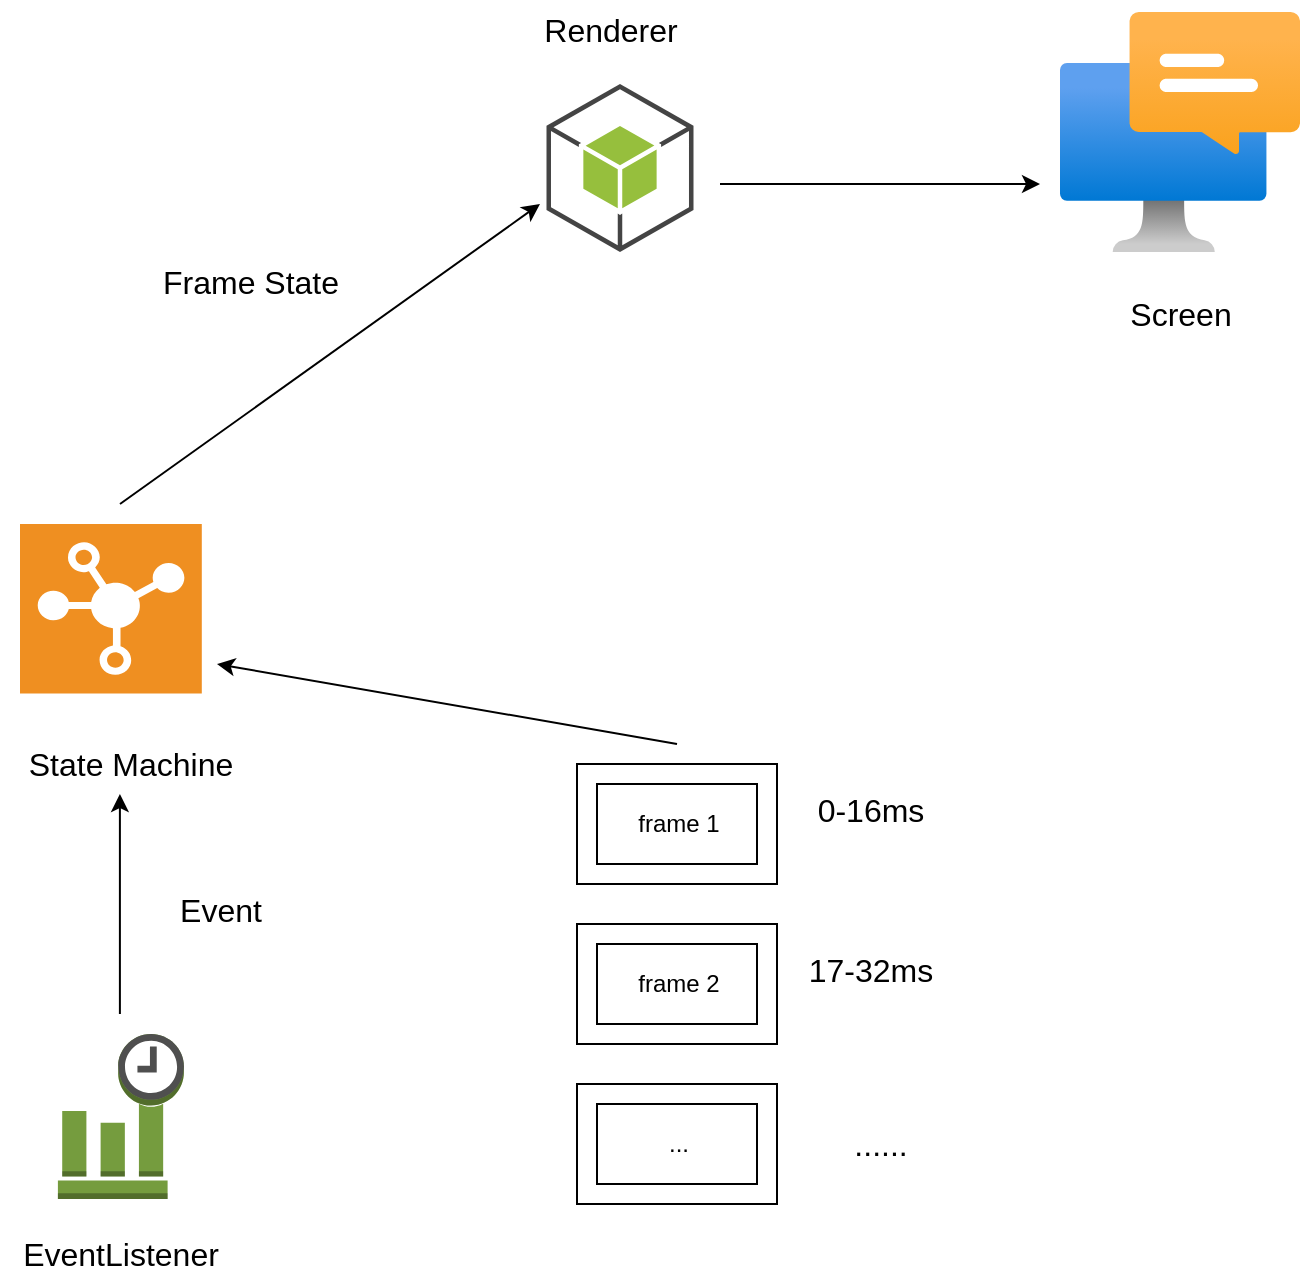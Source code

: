 <mxfile version="22.0.5" type="device">
  <diagram name="第 1 页" id="oTgaZx2ObL2fwK0BeYJO">
    <mxGraphModel dx="1426" dy="793" grid="1" gridSize="10" guides="1" tooltips="1" connect="1" arrows="1" fold="1" page="1" pageScale="1" pageWidth="827" pageHeight="1169" math="0" shadow="0">
      <root>
        <mxCell id="0" />
        <mxCell id="1" parent="0" />
        <mxCell id="lXxSHWC21x2mztbamWsk-1" value="" style="outlineConnect=0;dashed=0;verticalLabelPosition=bottom;verticalAlign=top;align=center;html=1;shape=mxgraph.aws3.event_time_based;fillColor=#759C3E;gradientColor=none;" vertex="1" parent="1">
          <mxGeometry x="128.95" y="585" width="63" height="82.5" as="geometry" />
        </mxCell>
        <mxCell id="lXxSHWC21x2mztbamWsk-2" value="" style="image;aspect=fixed;html=1;points=[];align=center;fontSize=12;image=img/lib/azure2/other/Windows_Notification_Services.svg;" vertex="1" parent="1">
          <mxGeometry x="630" y="74" width="120" height="120" as="geometry" />
        </mxCell>
        <mxCell id="lXxSHWC21x2mztbamWsk-4" value="" style="verticalLabelPosition=bottom;verticalAlign=top;html=1;shape=mxgraph.basic.frame;dx=10;whiteSpace=wrap;" vertex="1" parent="1">
          <mxGeometry x="388.5" y="450" width="100" height="60" as="geometry" />
        </mxCell>
        <mxCell id="lXxSHWC21x2mztbamWsk-5" value="" style="verticalLabelPosition=bottom;verticalAlign=top;html=1;shape=mxgraph.basic.frame;dx=10;whiteSpace=wrap;" vertex="1" parent="1">
          <mxGeometry x="388.5" y="530" width="100" height="60" as="geometry" />
        </mxCell>
        <mxCell id="lXxSHWC21x2mztbamWsk-6" value="" style="verticalLabelPosition=bottom;verticalAlign=top;html=1;shape=mxgraph.basic.frame;dx=10;whiteSpace=wrap;" vertex="1" parent="1">
          <mxGeometry x="388.5" y="610" width="100" height="60" as="geometry" />
        </mxCell>
        <mxCell id="lXxSHWC21x2mztbamWsk-7" value="&lt;font style=&quot;font-size: 16px;&quot;&gt;0-16ms&lt;/font&gt;" style="text;html=1;align=center;verticalAlign=middle;resizable=0;points=[];autosize=1;strokeColor=none;fillColor=none;" vertex="1" parent="1">
          <mxGeometry x="494.5" y="458" width="80" height="30" as="geometry" />
        </mxCell>
        <mxCell id="lXxSHWC21x2mztbamWsk-8" value="&lt;font style=&quot;font-size: 16px;&quot;&gt;17-32ms&lt;/font&gt;" style="text;html=1;align=center;verticalAlign=middle;resizable=0;points=[];autosize=1;strokeColor=none;fillColor=none;" vertex="1" parent="1">
          <mxGeometry x="489.5" y="538" width="90" height="30" as="geometry" />
        </mxCell>
        <mxCell id="lXxSHWC21x2mztbamWsk-9" value="&lt;font style=&quot;font-size: 16px;&quot;&gt;......&lt;/font&gt;" style="text;html=1;align=center;verticalAlign=middle;resizable=0;points=[];autosize=1;strokeColor=none;fillColor=none;" vertex="1" parent="1">
          <mxGeometry x="514.5" y="625" width="50" height="30" as="geometry" />
        </mxCell>
        <mxCell id="lXxSHWC21x2mztbamWsk-12" value="frame 1" style="text;html=1;align=center;verticalAlign=middle;resizable=0;points=[];autosize=1;strokeColor=none;fillColor=none;" vertex="1" parent="1">
          <mxGeometry x="408.5" y="465" width="60" height="30" as="geometry" />
        </mxCell>
        <mxCell id="lXxSHWC21x2mztbamWsk-13" value="frame 2" style="text;html=1;align=center;verticalAlign=middle;resizable=0;points=[];autosize=1;strokeColor=none;fillColor=none;" vertex="1" parent="1">
          <mxGeometry x="408.5" y="545" width="60" height="30" as="geometry" />
        </mxCell>
        <mxCell id="lXxSHWC21x2mztbamWsk-14" value="" style="outlineConnect=0;dashed=0;verticalLabelPosition=bottom;verticalAlign=top;align=center;html=1;shape=mxgraph.aws3.android;fillColor=#96BF3D;gradientColor=none;" vertex="1" parent="1">
          <mxGeometry x="373.25" y="110" width="73.5" height="84" as="geometry" />
        </mxCell>
        <mxCell id="lXxSHWC21x2mztbamWsk-15" value="" style="endArrow=classic;html=1;rounded=0;" edge="1" parent="1">
          <mxGeometry width="50" height="50" relative="1" as="geometry">
            <mxPoint x="438.5" y="440" as="sourcePoint" />
            <mxPoint x="208.5" y="400" as="targetPoint" />
          </mxGeometry>
        </mxCell>
        <mxCell id="lXxSHWC21x2mztbamWsk-16" value="&lt;font style=&quot;font-size: 16px;&quot;&gt;Renderer&lt;/font&gt;" style="text;html=1;align=center;verticalAlign=middle;resizable=0;points=[];autosize=1;strokeColor=none;fillColor=none;" vertex="1" parent="1">
          <mxGeometry x="360" y="68" width="90" height="30" as="geometry" />
        </mxCell>
        <mxCell id="lXxSHWC21x2mztbamWsk-17" value="" style="endArrow=classic;html=1;rounded=0;" edge="1" parent="1">
          <mxGeometry width="50" height="50" relative="1" as="geometry">
            <mxPoint x="460" y="160" as="sourcePoint" />
            <mxPoint x="620" y="160" as="targetPoint" />
          </mxGeometry>
        </mxCell>
        <mxCell id="lXxSHWC21x2mztbamWsk-18" value="&lt;font style=&quot;font-size: 16px;&quot;&gt;Screen&lt;/font&gt;" style="text;html=1;align=center;verticalAlign=middle;resizable=0;points=[];autosize=1;strokeColor=none;fillColor=none;" vertex="1" parent="1">
          <mxGeometry x="655" y="210" width="70" height="30" as="geometry" />
        </mxCell>
        <mxCell id="lXxSHWC21x2mztbamWsk-19" value="&lt;font style=&quot;font-size: 16px;&quot;&gt;EventListener&lt;/font&gt;" style="text;html=1;align=center;verticalAlign=middle;resizable=0;points=[];autosize=1;strokeColor=none;fillColor=none;" vertex="1" parent="1">
          <mxGeometry x="100.45" y="680" width="120" height="30" as="geometry" />
        </mxCell>
        <mxCell id="lXxSHWC21x2mztbamWsk-20" value="" style="pointerEvents=1;shadow=0;dashed=0;html=1;strokeColor=none;fillColor=#EF8F21;labelPosition=center;verticalLabelPosition=bottom;verticalAlign=top;align=center;outlineConnect=0;shape=mxgraph.veeam.dr_site;" vertex="1" parent="1">
          <mxGeometry x="110" y="330" width="90.9" height="84.8" as="geometry" />
        </mxCell>
        <mxCell id="lXxSHWC21x2mztbamWsk-21" value="&lt;font style=&quot;font-size: 16px;&quot;&gt;State Machine&lt;/font&gt;" style="text;html=1;align=center;verticalAlign=middle;resizable=0;points=[];autosize=1;strokeColor=none;fillColor=none;" vertex="1" parent="1">
          <mxGeometry x="100.45" y="435" width="130" height="30" as="geometry" />
        </mxCell>
        <mxCell id="lXxSHWC21x2mztbamWsk-22" value="" style="endArrow=classic;html=1;rounded=0;" edge="1" parent="1">
          <mxGeometry width="50" height="50" relative="1" as="geometry">
            <mxPoint x="160" y="320" as="sourcePoint" />
            <mxPoint x="370" y="170" as="targetPoint" />
          </mxGeometry>
        </mxCell>
        <mxCell id="lXxSHWC21x2mztbamWsk-23" value="" style="endArrow=classic;html=1;rounded=0;" edge="1" parent="1">
          <mxGeometry width="50" height="50" relative="1" as="geometry">
            <mxPoint x="159.95" y="575" as="sourcePoint" />
            <mxPoint x="159.95" y="465" as="targetPoint" />
          </mxGeometry>
        </mxCell>
        <mxCell id="lXxSHWC21x2mztbamWsk-24" value="..." style="text;html=1;align=center;verticalAlign=middle;resizable=0;points=[];autosize=1;strokeColor=none;fillColor=none;" vertex="1" parent="1">
          <mxGeometry x="423.5" y="625" width="30" height="30" as="geometry" />
        </mxCell>
        <mxCell id="lXxSHWC21x2mztbamWsk-25" value="&lt;font style=&quot;font-size: 16px;&quot;&gt;Frame State&lt;/font&gt;" style="text;html=1;align=center;verticalAlign=middle;resizable=0;points=[];autosize=1;strokeColor=none;fillColor=none;" vertex="1" parent="1">
          <mxGeometry x="170" y="194" width="110" height="30" as="geometry" />
        </mxCell>
        <mxCell id="lXxSHWC21x2mztbamWsk-29" value="&lt;font style=&quot;font-size: 16px;&quot;&gt;Event&lt;/font&gt;" style="text;html=1;align=center;verticalAlign=middle;resizable=0;points=[];autosize=1;strokeColor=none;fillColor=none;" vertex="1" parent="1">
          <mxGeometry x="180" y="508" width="60" height="30" as="geometry" />
        </mxCell>
      </root>
    </mxGraphModel>
  </diagram>
</mxfile>
